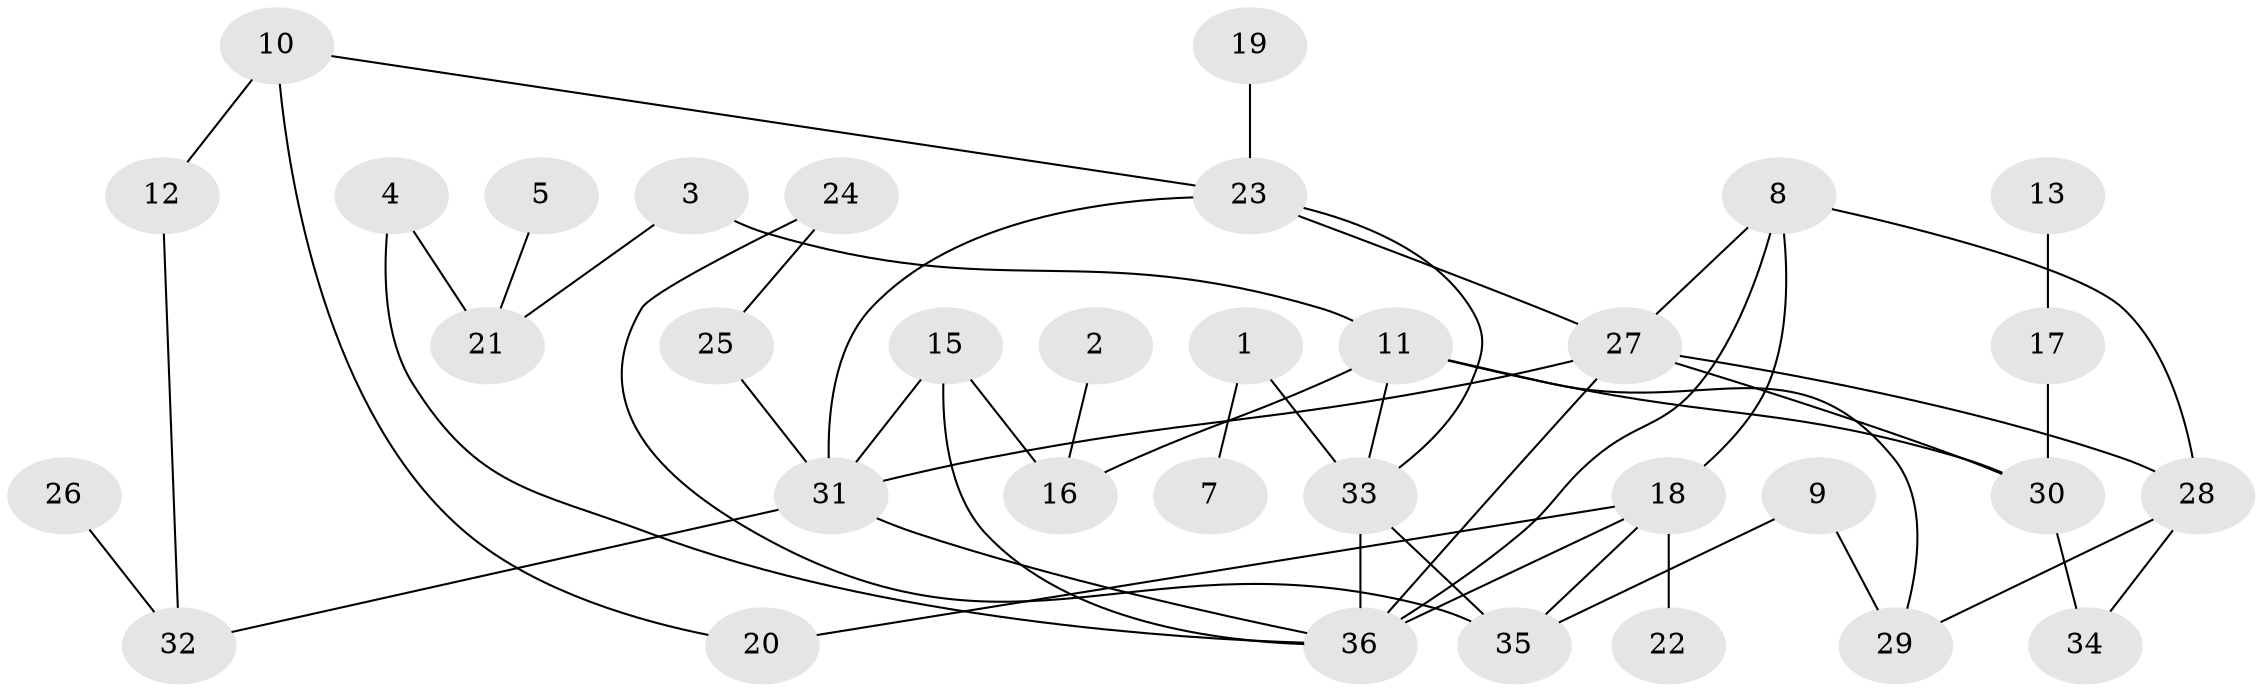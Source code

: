 // original degree distribution, {2: 0.2549019607843137, 3: 0.23529411764705882, 4: 0.09803921568627451, 1: 0.19607843137254902, 0: 0.0392156862745098, 5: 0.13725490196078433, 6: 0.0196078431372549, 7: 0.0196078431372549}
// Generated by graph-tools (version 1.1) at 2025/35/03/04/25 23:35:58]
// undirected, 34 vertices, 50 edges
graph export_dot {
  node [color=gray90,style=filled];
  1;
  2;
  3;
  4;
  5;
  7;
  8;
  9;
  10;
  11;
  12;
  13;
  15;
  16;
  17;
  18;
  19;
  20;
  21;
  22;
  23;
  24;
  25;
  26;
  27;
  28;
  29;
  30;
  31;
  32;
  33;
  34;
  35;
  36;
  1 -- 7 [weight=1.0];
  1 -- 33 [weight=2.0];
  2 -- 16 [weight=1.0];
  3 -- 11 [weight=1.0];
  3 -- 21 [weight=1.0];
  4 -- 21 [weight=1.0];
  4 -- 36 [weight=1.0];
  5 -- 21 [weight=1.0];
  8 -- 18 [weight=1.0];
  8 -- 27 [weight=1.0];
  8 -- 28 [weight=1.0];
  8 -- 36 [weight=1.0];
  9 -- 29 [weight=2.0];
  9 -- 35 [weight=1.0];
  10 -- 12 [weight=1.0];
  10 -- 20 [weight=1.0];
  10 -- 23 [weight=1.0];
  11 -- 16 [weight=1.0];
  11 -- 29 [weight=1.0];
  11 -- 30 [weight=1.0];
  11 -- 33 [weight=1.0];
  12 -- 32 [weight=1.0];
  13 -- 17 [weight=1.0];
  15 -- 16 [weight=1.0];
  15 -- 31 [weight=1.0];
  15 -- 36 [weight=1.0];
  17 -- 30 [weight=1.0];
  18 -- 20 [weight=1.0];
  18 -- 22 [weight=1.0];
  18 -- 35 [weight=2.0];
  18 -- 36 [weight=1.0];
  19 -- 23 [weight=1.0];
  23 -- 27 [weight=1.0];
  23 -- 31 [weight=1.0];
  23 -- 33 [weight=1.0];
  24 -- 25 [weight=1.0];
  24 -- 35 [weight=1.0];
  25 -- 31 [weight=2.0];
  26 -- 32 [weight=1.0];
  27 -- 28 [weight=1.0];
  27 -- 30 [weight=1.0];
  27 -- 31 [weight=1.0];
  27 -- 36 [weight=1.0];
  28 -- 29 [weight=1.0];
  28 -- 34 [weight=1.0];
  30 -- 34 [weight=1.0];
  31 -- 32 [weight=1.0];
  31 -- 36 [weight=1.0];
  33 -- 35 [weight=2.0];
  33 -- 36 [weight=1.0];
}
